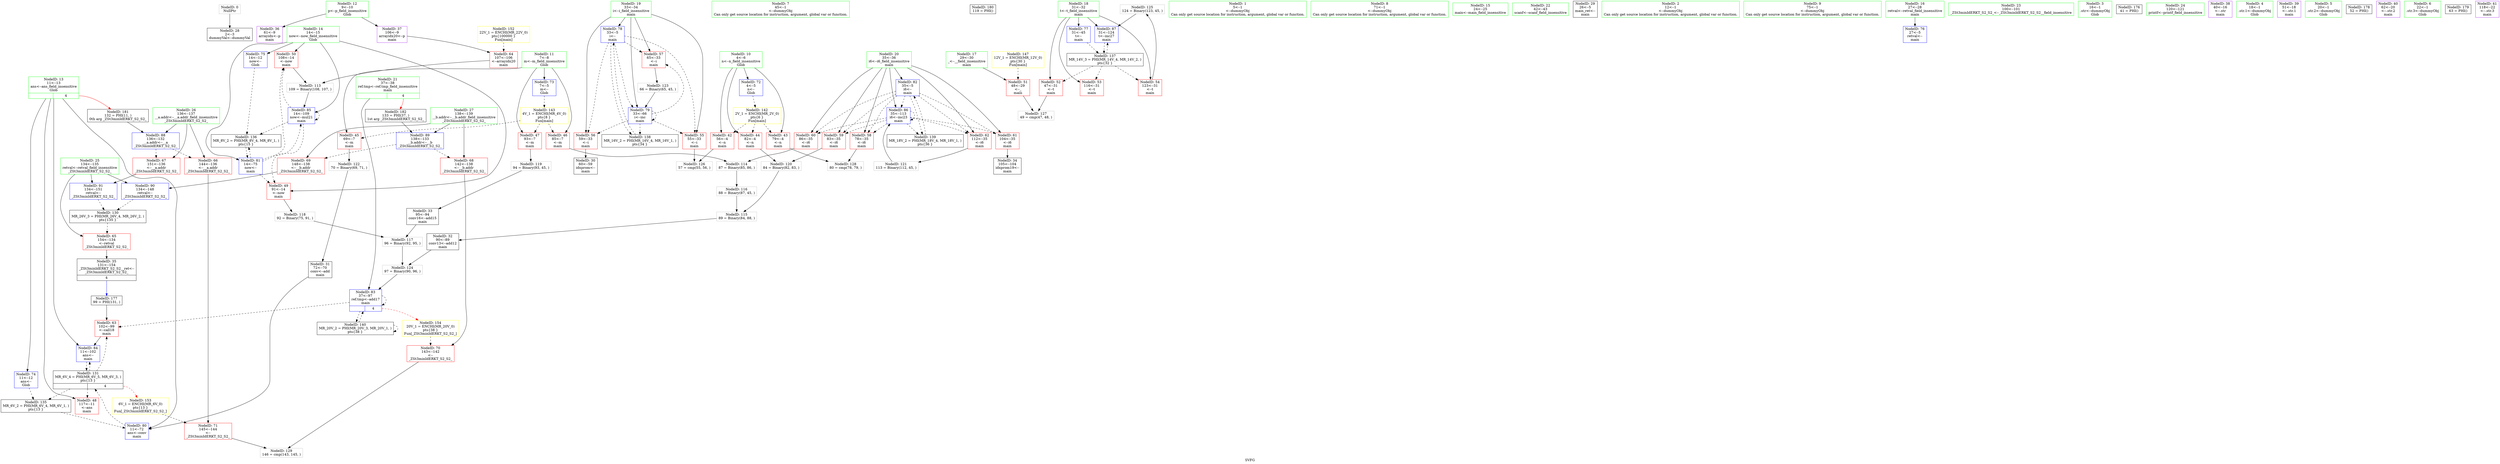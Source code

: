 digraph "SVFG" {
	label="SVFG";

	Node0x5578a15496f0 [shape=record,color=grey,label="{NodeID: 0\nNullPtr}"];
	Node0x5578a15496f0 -> Node0x5578a155fcc0[style=solid];
	Node0x5578a1564030 [shape=record,color=blue,label="{NodeID: 90\n134\<--148\nretval\<--\n_ZSt3minIdERKT_S2_S2_\n}"];
	Node0x5578a1564030 -> Node0x5578a156c6c0[style=dashed];
	Node0x5578a155ea50 [shape=record,color=green,label="{NodeID: 7\n45\<--1\n\<--dummyObj\nCan only get source location for instruction, argument, global var or function.}"];
	Node0x5578a157aa00 [shape=record,color=black,label="{NodeID: 180\n119 = PHI()\n}"];
	Node0x5578a155f070 [shape=record,color=green,label="{NodeID: 14\n14\<--15\nnow\<--now_field_insensitive\nGlob }"];
	Node0x5578a155f070 -> Node0x5578a1561e20[style=solid];
	Node0x5578a155f070 -> Node0x5578a1561ef0[style=solid];
	Node0x5578a155f070 -> Node0x5578a15633d0[style=solid];
	Node0x5578a155f070 -> Node0x5578a15638e0[style=solid];
	Node0x5578a155f070 -> Node0x5578a1563c20[style=solid];
	Node0x5578a155f680 [shape=record,color=green,label="{NodeID: 21\n37\<--38\nref.tmp\<--ref.tmp_field_insensitive\nmain\n|{|<s1>4}}"];
	Node0x5578a155f680 -> Node0x5578a1563a80[style=solid];
	Node0x5578a155f680:s1 -> Node0x5578a157b3a0[style=solid,color=red];
	Node0x5578a155fcc0 [shape=record,color=black,label="{NodeID: 28\n2\<--3\ndummyVal\<--dummyVal\n}"];
	Node0x5578a15665b0 [shape=record,color=grey,label="{NodeID: 118\n92 = Binary(75, 91, )\n}"];
	Node0x5578a15665b0 -> Node0x5578a1566430[style=solid];
	Node0x5578a15602a0 [shape=record,color=black,label="{NodeID: 35\n131\<--154\n_ZSt3minIdERKT_S2_S2__ret\<--\n_ZSt3minIdERKT_S2_S2_\n|{<s0>4}}"];
	Node0x5578a15602a0:s0 -> Node0x5578a157a640[style=solid,color=blue];
	Node0x5578a1567030 [shape=record,color=grey,label="{NodeID: 125\n124 = Binary(123, 45, )\n}"];
	Node0x5578a1567030 -> Node0x5578a1563dc0[style=solid];
	Node0x5578a1560850 [shape=record,color=red,label="{NodeID: 42\n56\<--4\n\<--n\nmain\n}"];
	Node0x5578a1560850 -> Node0x5578a15671b0[style=solid];
	Node0x5578a1561e20 [shape=record,color=red,label="{NodeID: 49\n91\<--14\n\<--now\nmain\n}"];
	Node0x5578a1561e20 -> Node0x5578a15665b0[style=solid];
	Node0x5578a156f3c0 [shape=record,color=black,label="{NodeID: 139\nMR_18V_2 = PHI(MR_18V_4, MR_18V_1, )\npts\{36 \}\n}"];
	Node0x5578a156f3c0 -> Node0x5578a15639b0[style=dashed];
	Node0x5578a15623d0 [shape=record,color=red,label="{NodeID: 56\n59\<--33\n\<--i\nmain\n}"];
	Node0x5578a15623d0 -> Node0x5578a155fe90[style=solid];
	Node0x5578a1562980 [shape=record,color=red,label="{NodeID: 63\n102\<--99\n\<--call18\nmain\n}"];
	Node0x5578a1562980 -> Node0x5578a1563b50[style=solid];
	Node0x5578a15716a0 [shape=record,color=yellow,style=double,label="{NodeID: 153\n6V_1 = ENCHI(MR_6V_0)\npts\{13 \}\nFun[_ZSt3minIdERKT_S2_S2_]}"];
	Node0x5578a15716a0 -> Node0x5578a1563000[style=dashed];
	Node0x5578a1562f30 [shape=record,color=red,label="{NodeID: 70\n143\<--142\n\<--\n_ZSt3minIdERKT_S2_S2_\n}"];
	Node0x5578a1562f30 -> Node0x5578a1567630[style=solid];
	Node0x5578a15635a0 [shape=record,color=blue,label="{NodeID: 77\n31\<--45\nt\<--\nmain\n}"];
	Node0x5578a15635a0 -> Node0x5578a156e9c0[style=dashed];
	Node0x5578a1563b50 [shape=record,color=blue,label="{NodeID: 84\n11\<--102\nans\<--\nmain\n}"];
	Node0x5578a1563b50 -> Node0x5578a156cbc0[style=dashed];
	Node0x5578a15497c0 [shape=record,color=green,label="{NodeID: 1\n5\<--1\n\<--dummyObj\nCan only get source location for instruction, argument, global var or function.}"];
	Node0x5578a1564100 [shape=record,color=blue,label="{NodeID: 91\n134\<--151\nretval\<--\n_ZSt3minIdERKT_S2_S2_\n}"];
	Node0x5578a1564100 -> Node0x5578a156c6c0[style=dashed];
	Node0x5578a155eae0 [shape=record,color=green,label="{NodeID: 8\n71\<--1\n\<--dummyObj\nCan only get source location for instruction, argument, global var or function.}"];
	Node0x5578a157b1b0 [shape=record,color=black,label="{NodeID: 181\n132 = PHI(11, )\n0th arg _ZSt3minIdERKT_S2_S2_ }"];
	Node0x5578a157b1b0 -> Node0x5578a1563e90[style=solid];
	Node0x5578a155f170 [shape=record,color=green,label="{NodeID: 15\n24\<--25\nmain\<--main_field_insensitive\n}"];
	Node0x5578a155f750 [shape=record,color=green,label="{NodeID: 22\n42\<--43\nscanf\<--scanf_field_insensitive\n}"];
	Node0x5578a155fdc0 [shape=record,color=black,label="{NodeID: 29\n26\<--5\nmain_ret\<--\nmain\n}"];
	Node0x5578a1566730 [shape=record,color=grey,label="{NodeID: 119\n94 = Binary(93, 45, )\n}"];
	Node0x5578a1566730 -> Node0x5578a1560100[style=solid];
	Node0x5578a1560370 [shape=record,color=purple,label="{NodeID: 36\n61\<--9\narrayidx\<--p\nmain\n}"];
	Node0x5578a15671b0 [shape=record,color=grey,label="{NodeID: 126\n57 = cmp(55, 56, )\n}"];
	Node0x5578a1560920 [shape=record,color=red,label="{NodeID: 43\n79\<--4\n\<--n\nmain\n}"];
	Node0x5578a1560920 -> Node0x5578a15674b0[style=solid];
	Node0x5578a1561ef0 [shape=record,color=red,label="{NodeID: 50\n108\<--14\n\<--now\nmain\n}"];
	Node0x5578a1561ef0 -> Node0x5578a1565e30[style=solid];
	Node0x5578a156f8c0 [shape=record,color=black,label="{NodeID: 140\nMR_20V_2 = PHI(MR_20V_3, MR_20V_1, )\npts\{38 \}\n}"];
	Node0x5578a156f8c0 -> Node0x5578a1563a80[style=dashed];
	Node0x5578a156f8c0 -> Node0x5578a156f8c0[style=dashed];
	Node0x5578a15624a0 [shape=record,color=red,label="{NodeID: 57\n65\<--33\n\<--i\nmain\n}"];
	Node0x5578a15624a0 -> Node0x5578a1566d30[style=solid];
	Node0x5578a1571160 [shape=record,color=yellow,style=double,label="{NodeID: 147\n12V_1 = ENCHI(MR_12V_0)\npts\{30 \}\nFun[main]}"];
	Node0x5578a1571160 -> Node0x5578a1561fc0[style=dashed];
	Node0x5578a1562a50 [shape=record,color=red,label="{NodeID: 64\n107\<--106\n\<--arrayidx20\nmain\n}"];
	Node0x5578a1562a50 -> Node0x5578a1565e30[style=solid];
	Node0x5578a15717b0 [shape=record,color=yellow,style=double,label="{NodeID: 154\n20V_1 = ENCHI(MR_20V_0)\npts\{38 \}\nFun[_ZSt3minIdERKT_S2_S2_]}"];
	Node0x5578a15717b0 -> Node0x5578a1562f30[style=dashed];
	Node0x5578a1563000 [shape=record,color=red,label="{NodeID: 71\n145\<--144\n\<--\n_ZSt3minIdERKT_S2_S2_\n}"];
	Node0x5578a1563000 -> Node0x5578a1567630[style=solid];
	Node0x5578a1563670 [shape=record,color=blue,label="{NodeID: 78\n33\<--5\ni\<--\nmain\n}"];
	Node0x5578a1563670 -> Node0x5578a1562300[style=dashed];
	Node0x5578a1563670 -> Node0x5578a15623d0[style=dashed];
	Node0x5578a1563670 -> Node0x5578a15624a0[style=dashed];
	Node0x5578a1563670 -> Node0x5578a1563740[style=dashed];
	Node0x5578a1563670 -> Node0x5578a156eec0[style=dashed];
	Node0x5578a1563c20 [shape=record,color=blue,label="{NodeID: 85\n14\<--109\nnow\<--mul21\nmain\n}"];
	Node0x5578a1563c20 -> Node0x5578a1561e20[style=dashed];
	Node0x5578a1563c20 -> Node0x5578a1561ef0[style=dashed];
	Node0x5578a1563c20 -> Node0x5578a1563c20[style=dashed];
	Node0x5578a1563c20 -> Node0x5578a156e4c0[style=dashed];
	Node0x5578a15485b0 [shape=record,color=green,label="{NodeID: 2\n12\<--1\n\<--dummyObj\nCan only get source location for instruction, argument, global var or function.}"];
	Node0x5578a155eb70 [shape=record,color=green,label="{NodeID: 9\n75\<--1\n\<--dummyObj\nCan only get source location for instruction, argument, global var or function.}"];
	Node0x5578a157b3a0 [shape=record,color=black,label="{NodeID: 182\n133 = PHI(37, )\n1st arg _ZSt3minIdERKT_S2_S2_ }"];
	Node0x5578a157b3a0 -> Node0x5578a1563f60[style=solid];
	Node0x5578a155f270 [shape=record,color=green,label="{NodeID: 16\n27\<--28\nretval\<--retval_field_insensitive\nmain\n}"];
	Node0x5578a155f270 -> Node0x5578a15634d0[style=solid];
	Node0x5578a155f850 [shape=record,color=green,label="{NodeID: 23\n100\<--101\n_ZSt3minIdERKT_S2_S2_\<--_ZSt3minIdERKT_S2_S2__field_insensitive\n}"];
	Node0x5578a1565e30 [shape=record,color=grey,label="{NodeID: 113\n109 = Binary(108, 107, )\n}"];
	Node0x5578a1565e30 -> Node0x5578a1563c20[style=solid];
	Node0x5578a155fe90 [shape=record,color=black,label="{NodeID: 30\n60\<--59\nidxprom\<--\nmain\n}"];
	Node0x5578a15668b0 [shape=record,color=grey,label="{NodeID: 120\n84 = Binary(82, 83, )\n}"];
	Node0x5578a15668b0 -> Node0x5578a1566130[style=solid];
	Node0x5578a1560440 [shape=record,color=purple,label="{NodeID: 37\n106\<--9\narrayidx20\<--p\nmain\n}"];
	Node0x5578a1560440 -> Node0x5578a1562a50[style=solid];
	Node0x5578a1567330 [shape=record,color=grey,label="{NodeID: 127\n49 = cmp(47, 48, )\n}"];
	Node0x5578a15609f0 [shape=record,color=red,label="{NodeID: 44\n82\<--4\n\<--n\nmain\n}"];
	Node0x5578a15609f0 -> Node0x5578a15668b0[style=solid];
	Node0x5578a1561fc0 [shape=record,color=red,label="{NodeID: 51\n48\<--29\n\<--_\nmain\n}"];
	Node0x5578a1561fc0 -> Node0x5578a1567330[style=solid];
	Node0x5578a1562570 [shape=record,color=red,label="{NodeID: 58\n78\<--35\n\<--i6\nmain\n}"];
	Node0x5578a1562570 -> Node0x5578a15674b0[style=solid];
	Node0x5578a1562b20 [shape=record,color=red,label="{NodeID: 65\n154\<--134\n\<--retval\n_ZSt3minIdERKT_S2_S2_\n}"];
	Node0x5578a1562b20 -> Node0x5578a15602a0[style=solid];
	Node0x5578a15630d0 [shape=record,color=blue,label="{NodeID: 72\n4\<--5\nn\<--\nGlob }"];
	Node0x5578a15630d0 -> Node0x5578a15702c0[style=dashed];
	Node0x5578a1563740 [shape=record,color=blue,label="{NodeID: 79\n33\<--66\ni\<--inc\nmain\n}"];
	Node0x5578a1563740 -> Node0x5578a1562300[style=dashed];
	Node0x5578a1563740 -> Node0x5578a15623d0[style=dashed];
	Node0x5578a1563740 -> Node0x5578a15624a0[style=dashed];
	Node0x5578a1563740 -> Node0x5578a1563740[style=dashed];
	Node0x5578a1563740 -> Node0x5578a156eec0[style=dashed];
	Node0x5578a1563cf0 [shape=record,color=blue,label="{NodeID: 86\n35\<--113\ni6\<--inc23\nmain\n}"];
	Node0x5578a1563cf0 -> Node0x5578a1562570[style=dashed];
	Node0x5578a1563cf0 -> Node0x5578a1562640[style=dashed];
	Node0x5578a1563cf0 -> Node0x5578a1562710[style=dashed];
	Node0x5578a1563cf0 -> Node0x5578a15627e0[style=dashed];
	Node0x5578a1563cf0 -> Node0x5578a15628b0[style=dashed];
	Node0x5578a1563cf0 -> Node0x5578a1563cf0[style=dashed];
	Node0x5578a1563cf0 -> Node0x5578a156f3c0[style=dashed];
	Node0x5578a155e060 [shape=record,color=green,label="{NodeID: 3\n16\<--1\n.str\<--dummyObj\nGlob }"];
	Node0x5578a13e14e0 [shape=record,color=black,label="{NodeID: 176\n41 = PHI()\n}"];
	Node0x5578a155ec70 [shape=record,color=green,label="{NodeID: 10\n4\<--6\nn\<--n_field_insensitive\nGlob }"];
	Node0x5578a155ec70 -> Node0x5578a1560850[style=solid];
	Node0x5578a155ec70 -> Node0x5578a1560920[style=solid];
	Node0x5578a155ec70 -> Node0x5578a15609f0[style=solid];
	Node0x5578a155ec70 -> Node0x5578a15630d0[style=solid];
	Node0x5578a155f340 [shape=record,color=green,label="{NodeID: 17\n29\<--30\n_\<--__field_insensitive\nmain\n}"];
	Node0x5578a155f340 -> Node0x5578a1561fc0[style=solid];
	Node0x5578a155f950 [shape=record,color=green,label="{NodeID: 24\n120\<--121\nprintf\<--printf_field_insensitive\n}"];
	Node0x5578a1565fb0 [shape=record,color=grey,label="{NodeID: 114\n87 = Binary(85, 86, )\n}"];
	Node0x5578a1565fb0 -> Node0x5578a15662b0[style=solid];
	Node0x5578a155ff60 [shape=record,color=black,label="{NodeID: 31\n72\<--70\nconv\<--add\nmain\n}"];
	Node0x5578a155ff60 -> Node0x5578a1563810[style=solid];
	Node0x5578a1566a30 [shape=record,color=grey,label="{NodeID: 121\n113 = Binary(112, 45, )\n}"];
	Node0x5578a1566a30 -> Node0x5578a1563cf0[style=solid];
	Node0x5578a1560510 [shape=record,color=purple,label="{NodeID: 38\n40\<--16\n\<--.str\nmain\n}"];
	Node0x5578a15674b0 [shape=record,color=grey,label="{NodeID: 128\n80 = cmp(78, 79, )\n}"];
	Node0x5578a1560ac0 [shape=record,color=red,label="{NodeID: 45\n69\<--7\n\<--m\nmain\n}"];
	Node0x5578a1560ac0 -> Node0x5578a1566bb0[style=solid];
	Node0x5578a156dfc0 [shape=record,color=black,label="{NodeID: 135\nMR_6V_2 = PHI(MR_6V_4, MR_6V_1, )\npts\{13 \}\n}"];
	Node0x5578a156dfc0 -> Node0x5578a1563810[style=dashed];
	Node0x5578a1562090 [shape=record,color=red,label="{NodeID: 52\n47\<--31\n\<--t\nmain\n}"];
	Node0x5578a1562090 -> Node0x5578a1567330[style=solid];
	Node0x5578a15702c0 [shape=record,color=yellow,style=double,label="{NodeID: 142\n2V_1 = ENCHI(MR_2V_0)\npts\{6 \}\nFun[main]}"];
	Node0x5578a15702c0 -> Node0x5578a1560850[style=dashed];
	Node0x5578a15702c0 -> Node0x5578a1560920[style=dashed];
	Node0x5578a15702c0 -> Node0x5578a15609f0[style=dashed];
	Node0x5578a1562640 [shape=record,color=red,label="{NodeID: 59\n83\<--35\n\<--i6\nmain\n}"];
	Node0x5578a1562640 -> Node0x5578a15668b0[style=solid];
	Node0x5578a1562bf0 [shape=record,color=red,label="{NodeID: 66\n144\<--136\n\<--__a.addr\n_ZSt3minIdERKT_S2_S2_\n}"];
	Node0x5578a1562bf0 -> Node0x5578a1563000[style=solid];
	Node0x5578a15631d0 [shape=record,color=blue,label="{NodeID: 73\n7\<--5\nm\<--\nGlob }"];
	Node0x5578a15631d0 -> Node0x5578a1570de0[style=dashed];
	Node0x5578a1563810 [shape=record,color=blue,label="{NodeID: 80\n11\<--72\nans\<--conv\nmain\n}"];
	Node0x5578a1563810 -> Node0x5578a156cbc0[style=dashed];
	Node0x5578a1563dc0 [shape=record,color=blue,label="{NodeID: 87\n31\<--124\nt\<--inc27\nmain\n}"];
	Node0x5578a1563dc0 -> Node0x5578a156e9c0[style=dashed];
	Node0x5578a155e0f0 [shape=record,color=green,label="{NodeID: 4\n18\<--1\n.str.1\<--dummyObj\nGlob }"];
	Node0x5578a157a640 [shape=record,color=black,label="{NodeID: 177\n99 = PHI(131, )\n}"];
	Node0x5578a157a640 -> Node0x5578a1562980[style=solid];
	Node0x5578a155ed70 [shape=record,color=green,label="{NodeID: 11\n7\<--8\nm\<--m_field_insensitive\nGlob }"];
	Node0x5578a155ed70 -> Node0x5578a1560ac0[style=solid];
	Node0x5578a155ed70 -> Node0x5578a1560b90[style=solid];
	Node0x5578a155ed70 -> Node0x5578a1560c60[style=solid];
	Node0x5578a155ed70 -> Node0x5578a15631d0[style=solid];
	Node0x5578a155f410 [shape=record,color=green,label="{NodeID: 18\n31\<--32\nt\<--t_field_insensitive\nmain\n}"];
	Node0x5578a155f410 -> Node0x5578a1562090[style=solid];
	Node0x5578a155f410 -> Node0x5578a1562160[style=solid];
	Node0x5578a155f410 -> Node0x5578a1562230[style=solid];
	Node0x5578a155f410 -> Node0x5578a15635a0[style=solid];
	Node0x5578a155f410 -> Node0x5578a1563dc0[style=solid];
	Node0x5578a155fa50 [shape=record,color=green,label="{NodeID: 25\n134\<--135\nretval\<--retval_field_insensitive\n_ZSt3minIdERKT_S2_S2_\n}"];
	Node0x5578a155fa50 -> Node0x5578a1562b20[style=solid];
	Node0x5578a155fa50 -> Node0x5578a1564030[style=solid];
	Node0x5578a155fa50 -> Node0x5578a1564100[style=solid];
	Node0x5578a1566130 [shape=record,color=grey,label="{NodeID: 115\n89 = Binary(84, 88, )\n}"];
	Node0x5578a1566130 -> Node0x5578a1560030[style=solid];
	Node0x5578a1560030 [shape=record,color=black,label="{NodeID: 32\n90\<--89\nconv13\<--add12\nmain\n}"];
	Node0x5578a1560030 -> Node0x5578a1566eb0[style=solid];
	Node0x5578a1566bb0 [shape=record,color=grey,label="{NodeID: 122\n70 = Binary(69, 71, )\n}"];
	Node0x5578a1566bb0 -> Node0x5578a155ff60[style=solid];
	Node0x5578a15605e0 [shape=record,color=purple,label="{NodeID: 39\n51\<--18\n\<--.str.1\nmain\n}"];
	Node0x5578a1567630 [shape=record,color=grey,label="{NodeID: 129\n146 = cmp(143, 145, )\n}"];
	Node0x5578a1560b90 [shape=record,color=red,label="{NodeID: 46\n85\<--7\n\<--m\nmain\n}"];
	Node0x5578a1560b90 -> Node0x5578a1565fb0[style=solid];
	Node0x5578a156e4c0 [shape=record,color=black,label="{NodeID: 136\nMR_8V_2 = PHI(MR_8V_4, MR_8V_1, )\npts\{15 \}\n}"];
	Node0x5578a156e4c0 -> Node0x5578a15638e0[style=dashed];
	Node0x5578a1562160 [shape=record,color=red,label="{NodeID: 53\n116\<--31\n\<--t\nmain\n}"];
	Node0x5578a1570de0 [shape=record,color=yellow,style=double,label="{NodeID: 143\n4V_1 = ENCHI(MR_4V_0)\npts\{8 \}\nFun[main]}"];
	Node0x5578a1570de0 -> Node0x5578a1560ac0[style=dashed];
	Node0x5578a1570de0 -> Node0x5578a1560b90[style=dashed];
	Node0x5578a1570de0 -> Node0x5578a1560c60[style=dashed];
	Node0x5578a1562710 [shape=record,color=red,label="{NodeID: 60\n86\<--35\n\<--i6\nmain\n}"];
	Node0x5578a1562710 -> Node0x5578a1565fb0[style=solid];
	Node0x5578a1562cc0 [shape=record,color=red,label="{NodeID: 67\n151\<--136\n\<--__a.addr\n_ZSt3minIdERKT_S2_S2_\n}"];
	Node0x5578a1562cc0 -> Node0x5578a1564100[style=solid];
	Node0x5578a15632d0 [shape=record,color=blue,label="{NodeID: 74\n11\<--12\nans\<--\nGlob }"];
	Node0x5578a15632d0 -> Node0x5578a156dfc0[style=dashed];
	Node0x5578a15638e0 [shape=record,color=blue,label="{NodeID: 81\n14\<--75\nnow\<--\nmain\n}"];
	Node0x5578a15638e0 -> Node0x5578a1561e20[style=dashed];
	Node0x5578a15638e0 -> Node0x5578a1561ef0[style=dashed];
	Node0x5578a15638e0 -> Node0x5578a1563c20[style=dashed];
	Node0x5578a15638e0 -> Node0x5578a156e4c0[style=dashed];
	Node0x5578a1563e90 [shape=record,color=blue,label="{NodeID: 88\n136\<--132\n__a.addr\<--__a\n_ZSt3minIdERKT_S2_S2_\n}"];
	Node0x5578a1563e90 -> Node0x5578a1562bf0[style=dashed];
	Node0x5578a1563e90 -> Node0x5578a1562cc0[style=dashed];
	Node0x5578a155e180 [shape=record,color=green,label="{NodeID: 5\n20\<--1\n.str.2\<--dummyObj\nGlob }"];
	Node0x5578a157a830 [shape=record,color=black,label="{NodeID: 178\n52 = PHI()\n}"];
	Node0x5578a155ee70 [shape=record,color=green,label="{NodeID: 12\n9\<--10\np\<--p_field_insensitive\nGlob }"];
	Node0x5578a155ee70 -> Node0x5578a1560370[style=solid];
	Node0x5578a155ee70 -> Node0x5578a1560440[style=solid];
	Node0x5578a155f4e0 [shape=record,color=green,label="{NodeID: 19\n33\<--34\ni\<--i_field_insensitive\nmain\n}"];
	Node0x5578a155f4e0 -> Node0x5578a1562300[style=solid];
	Node0x5578a155f4e0 -> Node0x5578a15623d0[style=solid];
	Node0x5578a155f4e0 -> Node0x5578a15624a0[style=solid];
	Node0x5578a155f4e0 -> Node0x5578a1563670[style=solid];
	Node0x5578a155f4e0 -> Node0x5578a1563740[style=solid];
	Node0x5578a155fb20 [shape=record,color=green,label="{NodeID: 26\n136\<--137\n__a.addr\<--__a.addr_field_insensitive\n_ZSt3minIdERKT_S2_S2_\n}"];
	Node0x5578a155fb20 -> Node0x5578a1562bf0[style=solid];
	Node0x5578a155fb20 -> Node0x5578a1562cc0[style=solid];
	Node0x5578a155fb20 -> Node0x5578a1563e90[style=solid];
	Node0x5578a15662b0 [shape=record,color=grey,label="{NodeID: 116\n88 = Binary(87, 45, )\n}"];
	Node0x5578a15662b0 -> Node0x5578a1566130[style=solid];
	Node0x5578a1560100 [shape=record,color=black,label="{NodeID: 33\n95\<--94\nconv16\<--add15\nmain\n}"];
	Node0x5578a1560100 -> Node0x5578a1566430[style=solid];
	Node0x5578a1566d30 [shape=record,color=grey,label="{NodeID: 123\n66 = Binary(65, 45, )\n}"];
	Node0x5578a1566d30 -> Node0x5578a1563740[style=solid];
	Node0x5578a15606b0 [shape=record,color=purple,label="{NodeID: 40\n62\<--20\n\<--.str.2\nmain\n}"];
	Node0x5578a156c6c0 [shape=record,color=black,label="{NodeID: 130\nMR_26V_3 = PHI(MR_26V_4, MR_26V_2, )\npts\{135 \}\n}"];
	Node0x5578a156c6c0 -> Node0x5578a1562b20[style=dashed];
	Node0x5578a1560c60 [shape=record,color=red,label="{NodeID: 47\n93\<--7\n\<--m\nmain\n}"];
	Node0x5578a1560c60 -> Node0x5578a1566730[style=solid];
	Node0x5578a156e9c0 [shape=record,color=black,label="{NodeID: 137\nMR_14V_3 = PHI(MR_14V_4, MR_14V_2, )\npts\{32 \}\n}"];
	Node0x5578a156e9c0 -> Node0x5578a1562090[style=dashed];
	Node0x5578a156e9c0 -> Node0x5578a1562160[style=dashed];
	Node0x5578a156e9c0 -> Node0x5578a1562230[style=dashed];
	Node0x5578a156e9c0 -> Node0x5578a1563dc0[style=dashed];
	Node0x5578a1562230 [shape=record,color=red,label="{NodeID: 54\n123\<--31\n\<--t\nmain\n}"];
	Node0x5578a1562230 -> Node0x5578a1567030[style=solid];
	Node0x5578a15627e0 [shape=record,color=red,label="{NodeID: 61\n104\<--35\n\<--i6\nmain\n}"];
	Node0x5578a15627e0 -> Node0x5578a15601d0[style=solid];
	Node0x5578a1562d90 [shape=record,color=red,label="{NodeID: 68\n142\<--138\n\<--__b.addr\n_ZSt3minIdERKT_S2_S2_\n}"];
	Node0x5578a1562d90 -> Node0x5578a1562f30[style=solid];
	Node0x5578a15633d0 [shape=record,color=blue,label="{NodeID: 75\n14\<--12\nnow\<--\nGlob }"];
	Node0x5578a15633d0 -> Node0x5578a156e4c0[style=dashed];
	Node0x5578a15639b0 [shape=record,color=blue,label="{NodeID: 82\n35\<--5\ni6\<--\nmain\n}"];
	Node0x5578a15639b0 -> Node0x5578a1562570[style=dashed];
	Node0x5578a15639b0 -> Node0x5578a1562640[style=dashed];
	Node0x5578a15639b0 -> Node0x5578a1562710[style=dashed];
	Node0x5578a15639b0 -> Node0x5578a15627e0[style=dashed];
	Node0x5578a15639b0 -> Node0x5578a15628b0[style=dashed];
	Node0x5578a15639b0 -> Node0x5578a1563cf0[style=dashed];
	Node0x5578a15639b0 -> Node0x5578a156f3c0[style=dashed];
	Node0x5578a1563f60 [shape=record,color=blue,label="{NodeID: 89\n138\<--133\n__b.addr\<--__b\n_ZSt3minIdERKT_S2_S2_\n}"];
	Node0x5578a1563f60 -> Node0x5578a1562d90[style=dashed];
	Node0x5578a1563f60 -> Node0x5578a1562e60[style=dashed];
	Node0x5578a155e210 [shape=record,color=green,label="{NodeID: 6\n22\<--1\n.str.3\<--dummyObj\nGlob }"];
	Node0x5578a157a900 [shape=record,color=black,label="{NodeID: 179\n63 = PHI()\n}"];
	Node0x5578a155ef70 [shape=record,color=green,label="{NodeID: 13\n11\<--13\nans\<--ans_field_insensitive\nGlob |{|<s4>4}}"];
	Node0x5578a155ef70 -> Node0x5578a1561d50[style=solid];
	Node0x5578a155ef70 -> Node0x5578a15632d0[style=solid];
	Node0x5578a155ef70 -> Node0x5578a1563810[style=solid];
	Node0x5578a155ef70 -> Node0x5578a1563b50[style=solid];
	Node0x5578a155ef70:s4 -> Node0x5578a157b1b0[style=solid,color=red];
	Node0x5578a155f5b0 [shape=record,color=green,label="{NodeID: 20\n35\<--36\ni6\<--i6_field_insensitive\nmain\n}"];
	Node0x5578a155f5b0 -> Node0x5578a1562570[style=solid];
	Node0x5578a155f5b0 -> Node0x5578a1562640[style=solid];
	Node0x5578a155f5b0 -> Node0x5578a1562710[style=solid];
	Node0x5578a155f5b0 -> Node0x5578a15627e0[style=solid];
	Node0x5578a155f5b0 -> Node0x5578a15628b0[style=solid];
	Node0x5578a155f5b0 -> Node0x5578a15639b0[style=solid];
	Node0x5578a155f5b0 -> Node0x5578a1563cf0[style=solid];
	Node0x5578a155fbf0 [shape=record,color=green,label="{NodeID: 27\n138\<--139\n__b.addr\<--__b.addr_field_insensitive\n_ZSt3minIdERKT_S2_S2_\n}"];
	Node0x5578a155fbf0 -> Node0x5578a1562d90[style=solid];
	Node0x5578a155fbf0 -> Node0x5578a1562e60[style=solid];
	Node0x5578a155fbf0 -> Node0x5578a1563f60[style=solid];
	Node0x5578a1566430 [shape=record,color=grey,label="{NodeID: 117\n96 = Binary(92, 95, )\n}"];
	Node0x5578a1566430 -> Node0x5578a1566eb0[style=solid];
	Node0x5578a15601d0 [shape=record,color=black,label="{NodeID: 34\n105\<--104\nidxprom19\<--\nmain\n}"];
	Node0x5578a1566eb0 [shape=record,color=grey,label="{NodeID: 124\n97 = Binary(90, 96, )\n}"];
	Node0x5578a1566eb0 -> Node0x5578a1563a80[style=solid];
	Node0x5578a1560780 [shape=record,color=purple,label="{NodeID: 41\n118\<--22\n\<--.str.3\nmain\n}"];
	Node0x5578a156cbc0 [shape=record,color=black,label="{NodeID: 131\nMR_6V_4 = PHI(MR_6V_5, MR_6V_3, )\npts\{13 \}\n|{|<s4>4}}"];
	Node0x5578a156cbc0 -> Node0x5578a1561d50[style=dashed];
	Node0x5578a156cbc0 -> Node0x5578a1562980[style=dashed];
	Node0x5578a156cbc0 -> Node0x5578a1563b50[style=dashed];
	Node0x5578a156cbc0 -> Node0x5578a156dfc0[style=dashed];
	Node0x5578a156cbc0:s4 -> Node0x5578a15716a0[style=dashed,color=red];
	Node0x5578a1561d50 [shape=record,color=red,label="{NodeID: 48\n117\<--11\n\<--ans\nmain\n}"];
	Node0x5578a156eec0 [shape=record,color=black,label="{NodeID: 138\nMR_16V_2 = PHI(MR_16V_4, MR_16V_1, )\npts\{34 \}\n}"];
	Node0x5578a156eec0 -> Node0x5578a1563670[style=dashed];
	Node0x5578a1562300 [shape=record,color=red,label="{NodeID: 55\n55\<--33\n\<--i\nmain\n}"];
	Node0x5578a1562300 -> Node0x5578a15671b0[style=solid];
	Node0x5578a15628b0 [shape=record,color=red,label="{NodeID: 62\n112\<--35\n\<--i6\nmain\n}"];
	Node0x5578a15628b0 -> Node0x5578a1566a30[style=solid];
	Node0x5578a15715c0 [shape=record,color=yellow,style=double,label="{NodeID: 152\n22V_1 = ENCHI(MR_22V_0)\npts\{100000 \}\nFun[main]}"];
	Node0x5578a15715c0 -> Node0x5578a1562a50[style=dashed];
	Node0x5578a1562e60 [shape=record,color=red,label="{NodeID: 69\n148\<--138\n\<--__b.addr\n_ZSt3minIdERKT_S2_S2_\n}"];
	Node0x5578a1562e60 -> Node0x5578a1564030[style=solid];
	Node0x5578a15634d0 [shape=record,color=blue,label="{NodeID: 76\n27\<--5\nretval\<--\nmain\n}"];
	Node0x5578a1563a80 [shape=record,color=blue,label="{NodeID: 83\n37\<--97\nref.tmp\<--add17\nmain\n|{|<s3>4}}"];
	Node0x5578a1563a80 -> Node0x5578a1562980[style=dashed];
	Node0x5578a1563a80 -> Node0x5578a1563a80[style=dashed];
	Node0x5578a1563a80 -> Node0x5578a156f8c0[style=dashed];
	Node0x5578a1563a80:s3 -> Node0x5578a15717b0[style=dashed,color=red];
}
